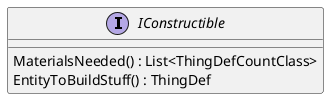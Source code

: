 @startuml
interface IConstructible {
    MaterialsNeeded() : List<ThingDefCountClass>
    EntityToBuildStuff() : ThingDef
}
@enduml
